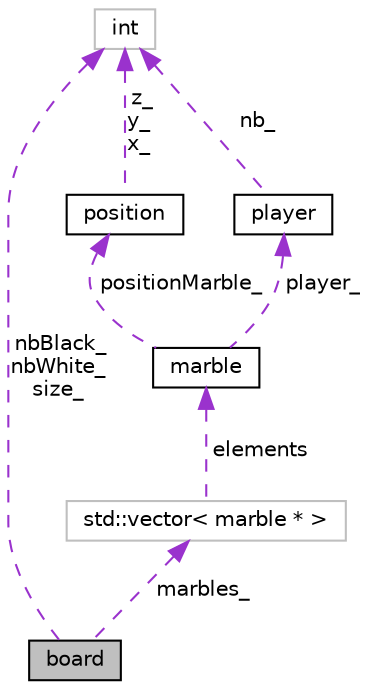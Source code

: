 digraph "board"
{
 // INTERACTIVE_SVG=YES
 // LATEX_PDF_SIZE
  edge [fontname="Helvetica",fontsize="10",labelfontname="Helvetica",labelfontsize="10"];
  node [fontname="Helvetica",fontsize="10",shape=record];
  Node1 [label="board",height=0.2,width=0.4,color="black", fillcolor="grey75", style="filled", fontcolor="black",tooltip=" "];
  Node2 -> Node1 [dir="back",color="darkorchid3",fontsize="10",style="dashed",label=" marbles_" ,fontname="Helvetica"];
  Node2 [label="std::vector\< marble * \>",height=0.2,width=0.4,color="grey75", fillcolor="white", style="filled",tooltip=" "];
  Node3 -> Node2 [dir="back",color="darkorchid3",fontsize="10",style="dashed",label=" elements" ,fontname="Helvetica"];
  Node3 [label="marble",height=0.2,width=0.4,color="black", fillcolor="white", style="filled",URL="$dc/d1a/classmarble.html",tooltip=" "];
  Node4 -> Node3 [dir="back",color="darkorchid3",fontsize="10",style="dashed",label=" positionMarble_" ,fontname="Helvetica"];
  Node4 [label="position",height=0.2,width=0.4,color="black", fillcolor="white", style="filled",URL="$dd/d91/classposition.html",tooltip=" "];
  Node5 -> Node4 [dir="back",color="darkorchid3",fontsize="10",style="dashed",label=" z_\ny_\nx_" ,fontname="Helvetica"];
  Node5 [label="int",height=0.2,width=0.4,color="grey75", fillcolor="white", style="filled",tooltip=" "];
  Node6 -> Node3 [dir="back",color="darkorchid3",fontsize="10",style="dashed",label=" player_" ,fontname="Helvetica"];
  Node6 [label="player",height=0.2,width=0.4,color="black", fillcolor="white", style="filled",URL="$dc/d2e/classplayer.html",tooltip=" "];
  Node5 -> Node6 [dir="back",color="darkorchid3",fontsize="10",style="dashed",label=" nb_" ,fontname="Helvetica"];
  Node5 -> Node1 [dir="back",color="darkorchid3",fontsize="10",style="dashed",label=" nbBlack_\nnbWhite_\nsize_" ,fontname="Helvetica"];
}
